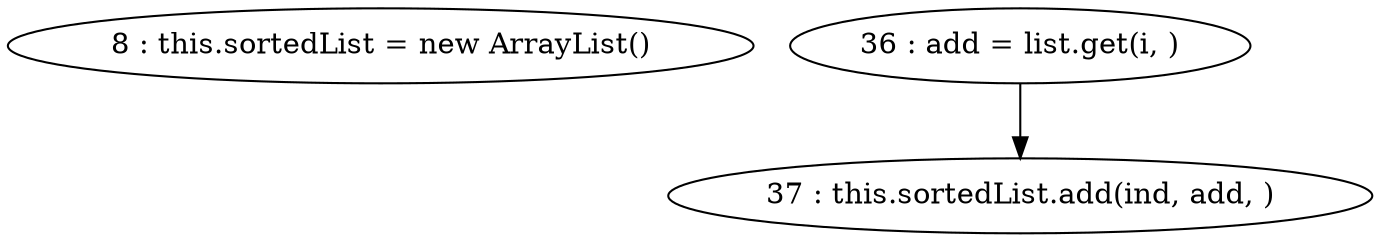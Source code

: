 digraph G {
"8 : this.sortedList = new ArrayList()"
"36 : add = list.get(i, )"
"36 : add = list.get(i, )" -> "37 : this.sortedList.add(ind, add, )"
"37 : this.sortedList.add(ind, add, )"
}
